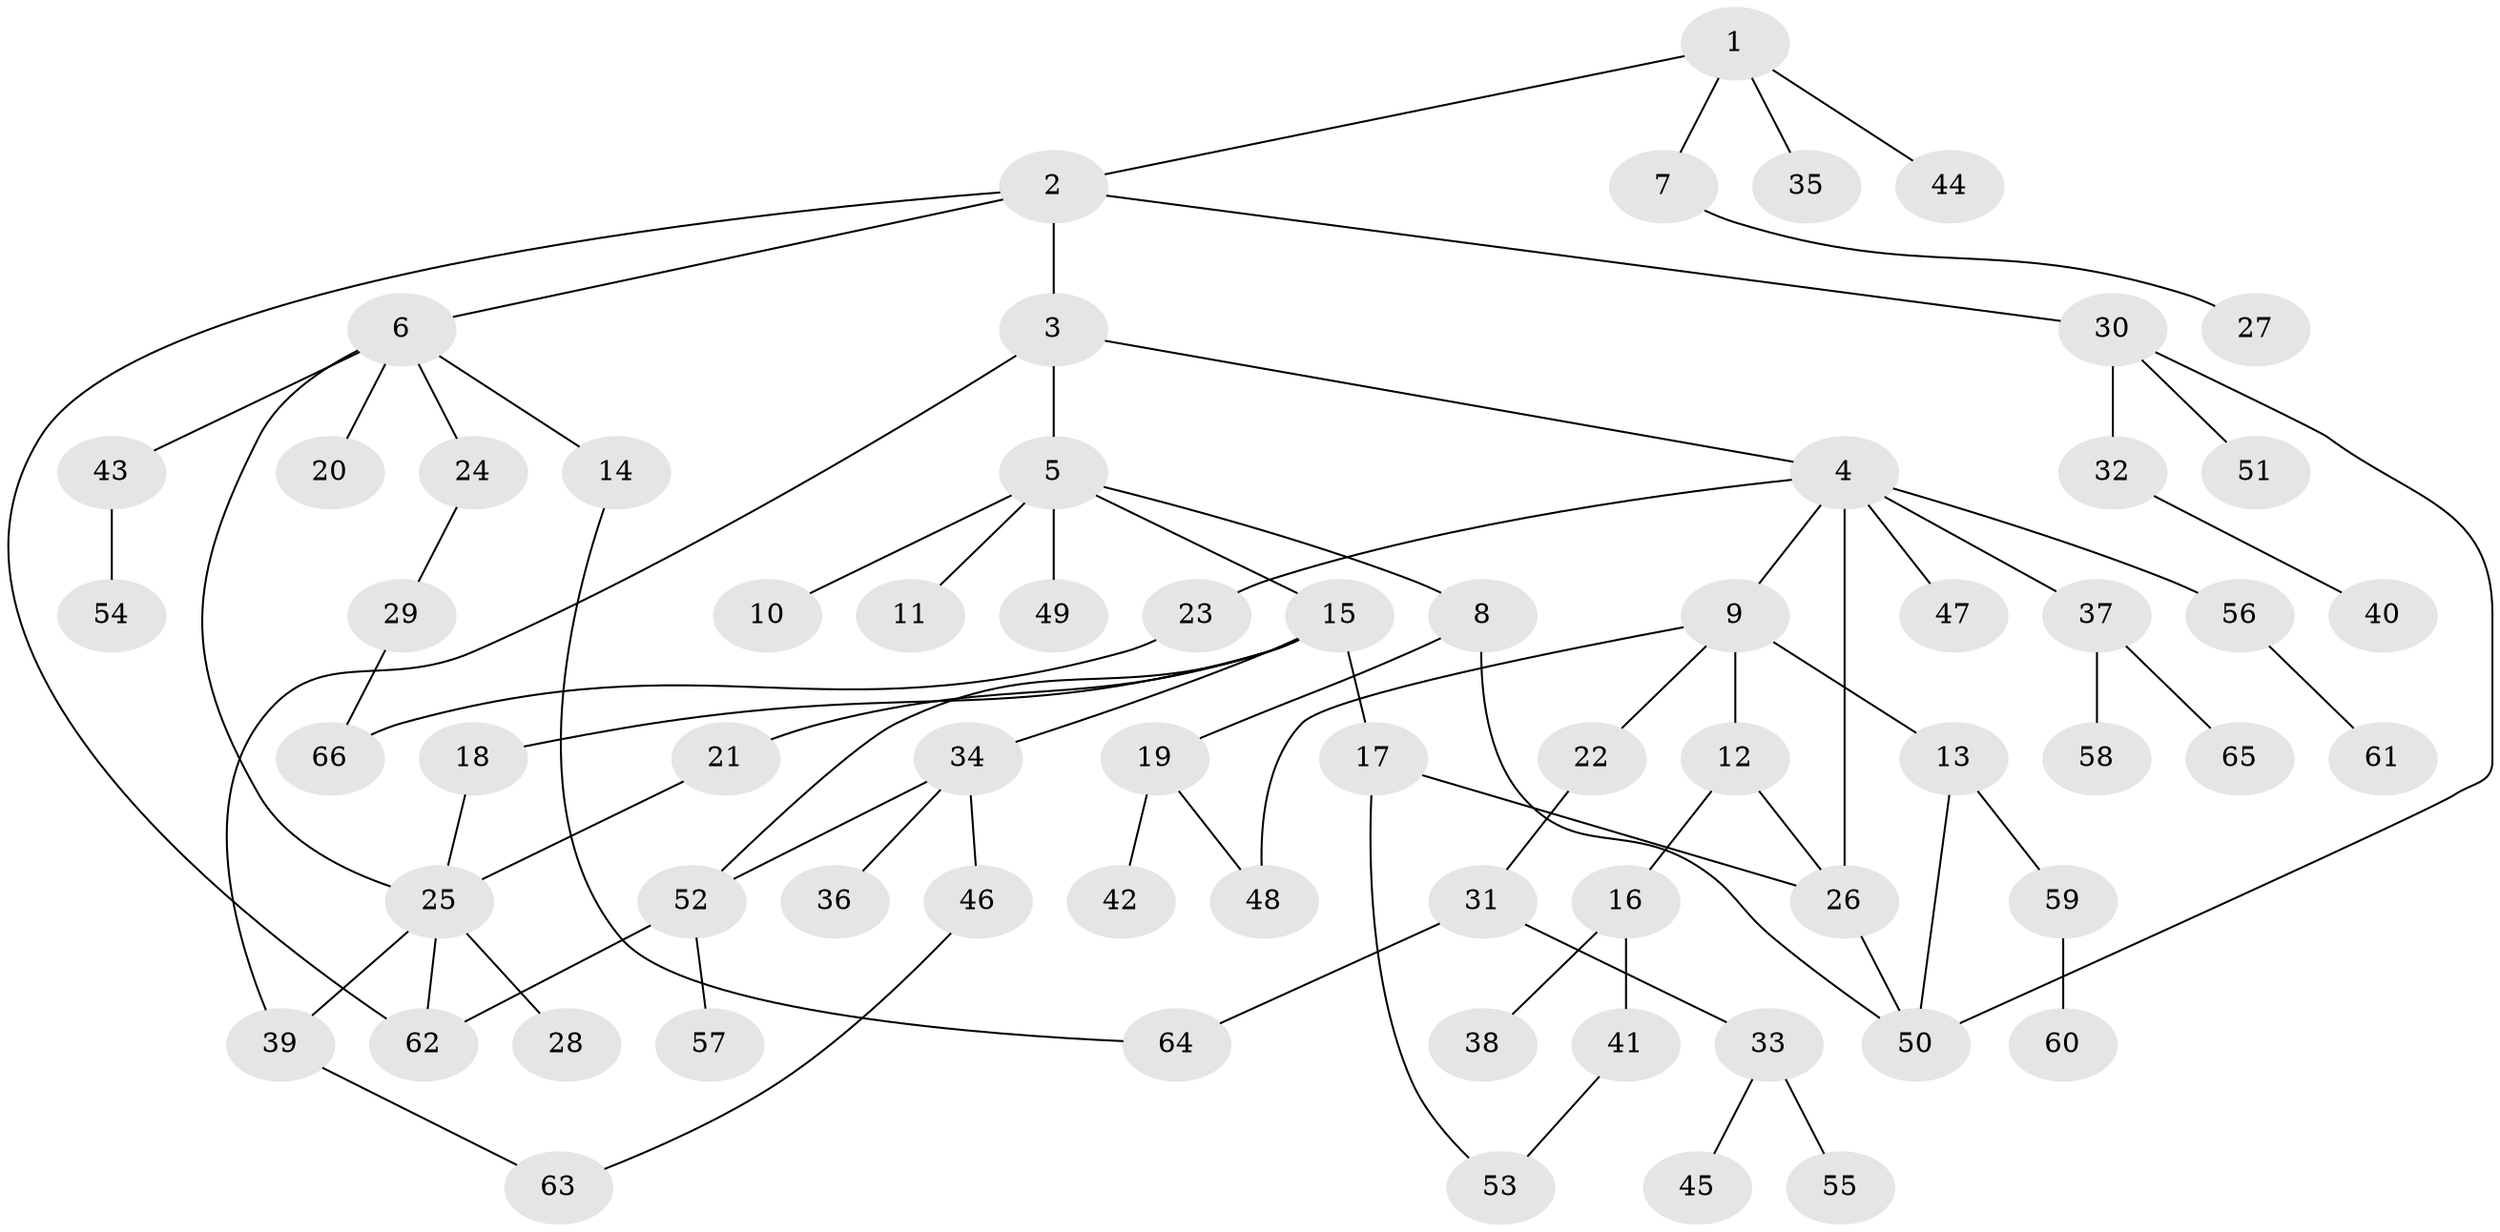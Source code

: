 // coarse degree distribution, {3: 0.13953488372093023, 7: 0.046511627906976744, 4: 0.023255813953488372, 5: 0.11627906976744186, 6: 0.06976744186046512, 1: 0.3953488372093023, 2: 0.20930232558139536}
// Generated by graph-tools (version 1.1) at 2025/41/03/06/25 10:41:31]
// undirected, 66 vertices, 81 edges
graph export_dot {
graph [start="1"]
  node [color=gray90,style=filled];
  1;
  2;
  3;
  4;
  5;
  6;
  7;
  8;
  9;
  10;
  11;
  12;
  13;
  14;
  15;
  16;
  17;
  18;
  19;
  20;
  21;
  22;
  23;
  24;
  25;
  26;
  27;
  28;
  29;
  30;
  31;
  32;
  33;
  34;
  35;
  36;
  37;
  38;
  39;
  40;
  41;
  42;
  43;
  44;
  45;
  46;
  47;
  48;
  49;
  50;
  51;
  52;
  53;
  54;
  55;
  56;
  57;
  58;
  59;
  60;
  61;
  62;
  63;
  64;
  65;
  66;
  1 -- 2;
  1 -- 7;
  1 -- 35;
  1 -- 44;
  2 -- 3;
  2 -- 6;
  2 -- 30;
  2 -- 62;
  3 -- 4;
  3 -- 5;
  3 -- 39;
  4 -- 9;
  4 -- 23;
  4 -- 37;
  4 -- 47;
  4 -- 56;
  4 -- 26;
  5 -- 8;
  5 -- 10;
  5 -- 11;
  5 -- 15;
  5 -- 49;
  6 -- 14;
  6 -- 20;
  6 -- 24;
  6 -- 43;
  6 -- 25;
  7 -- 27;
  8 -- 19;
  8 -- 50;
  9 -- 12;
  9 -- 13;
  9 -- 22;
  9 -- 48;
  12 -- 16;
  12 -- 26;
  13 -- 59;
  13 -- 50;
  14 -- 64;
  15 -- 17;
  15 -- 18;
  15 -- 21;
  15 -- 34;
  15 -- 52;
  16 -- 38;
  16 -- 41;
  17 -- 26;
  17 -- 53;
  18 -- 25;
  19 -- 42;
  19 -- 48;
  21 -- 25;
  22 -- 31;
  23 -- 66;
  24 -- 29;
  25 -- 28;
  25 -- 39;
  25 -- 62;
  26 -- 50;
  29 -- 66;
  30 -- 32;
  30 -- 51;
  30 -- 50;
  31 -- 33;
  31 -- 64;
  32 -- 40;
  33 -- 45;
  33 -- 55;
  34 -- 36;
  34 -- 46;
  34 -- 52;
  37 -- 58;
  37 -- 65;
  39 -- 63;
  41 -- 53;
  43 -- 54;
  46 -- 63;
  52 -- 57;
  52 -- 62;
  56 -- 61;
  59 -- 60;
}
